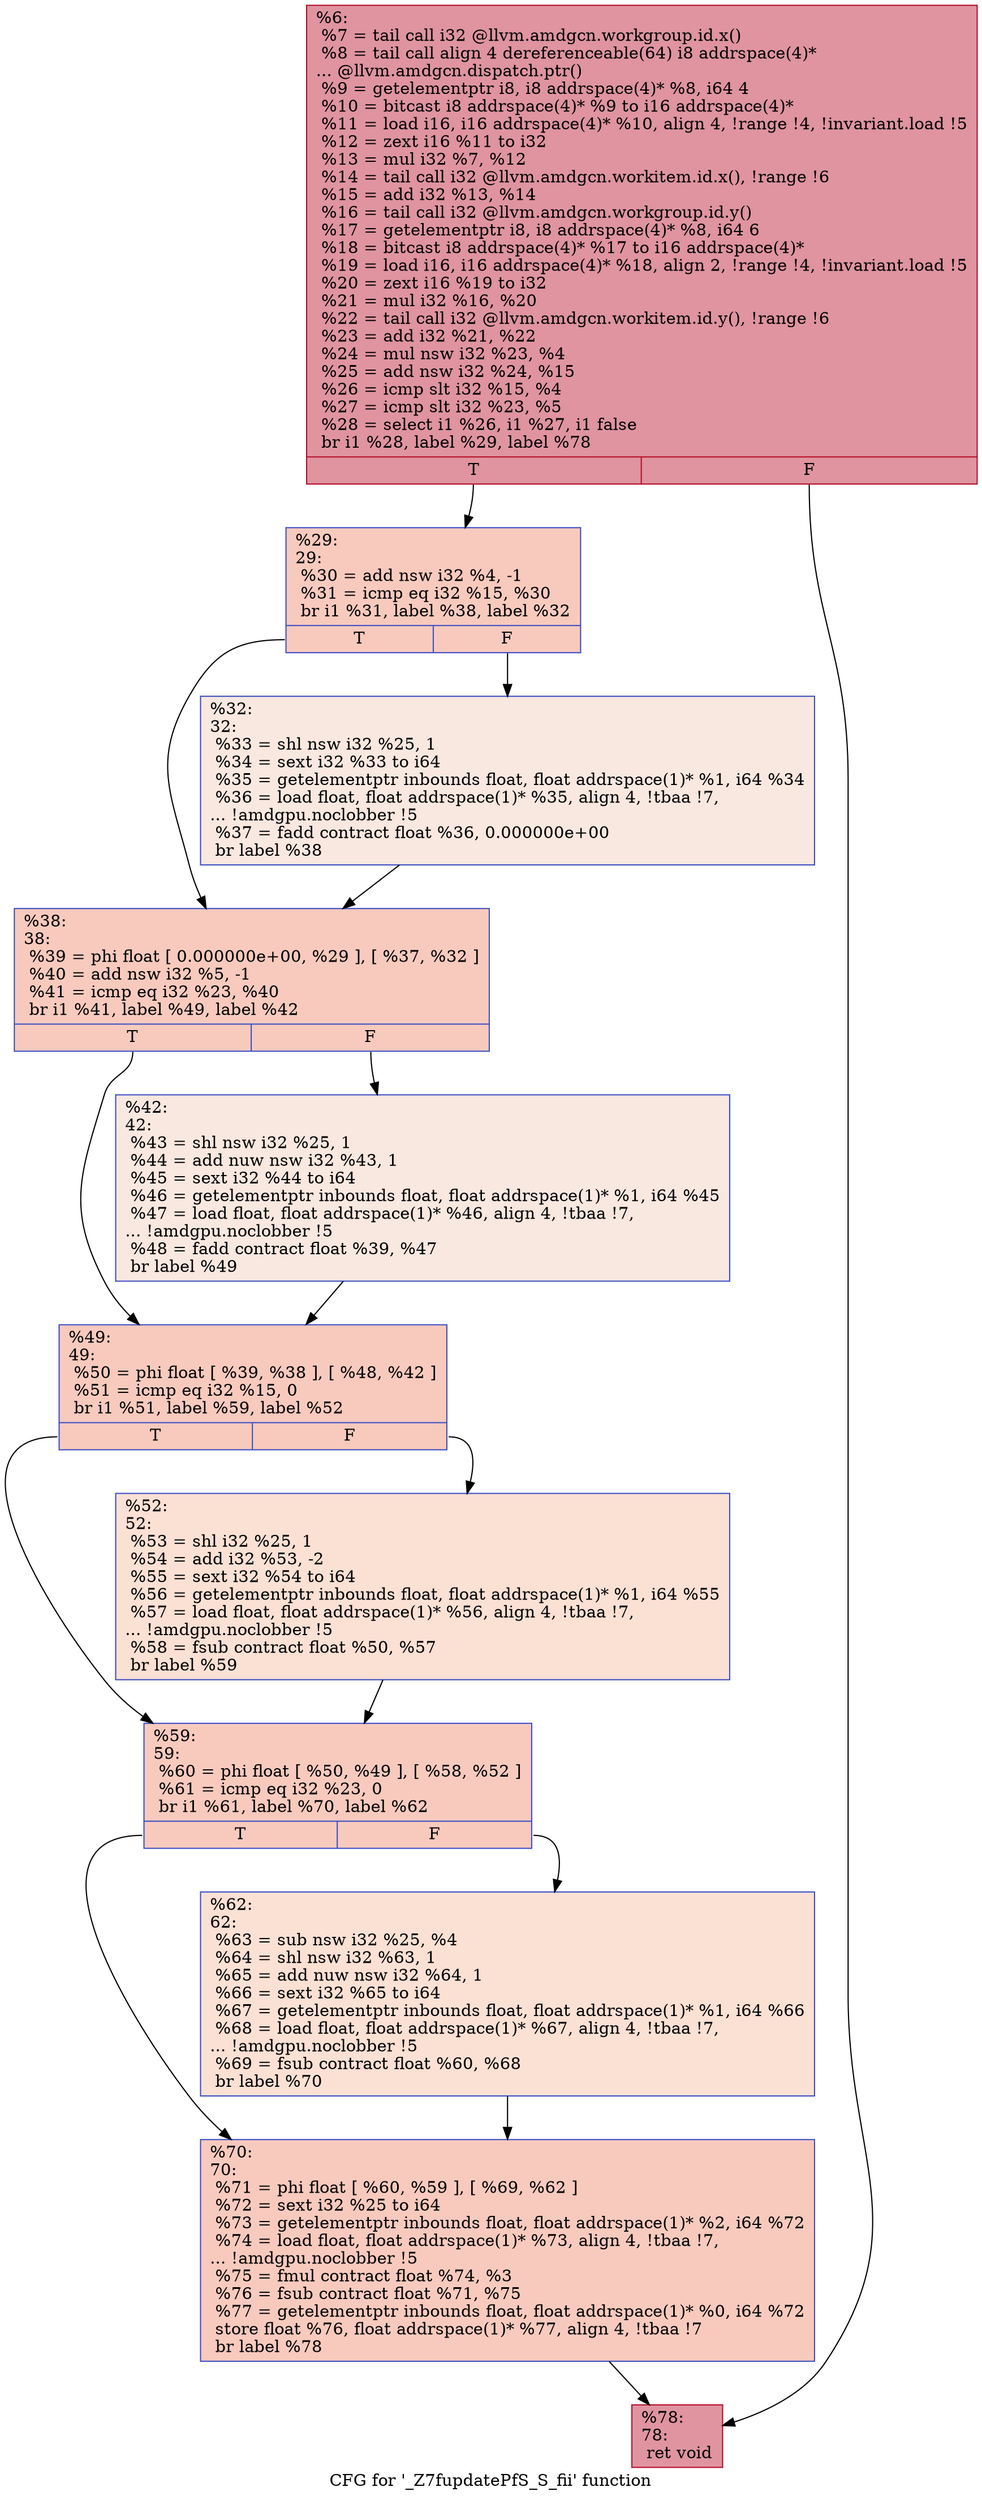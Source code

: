 digraph "CFG for '_Z7fupdatePfS_S_fii' function" {
	label="CFG for '_Z7fupdatePfS_S_fii' function";

	Node0x629ecd0 [shape=record,color="#b70d28ff", style=filled, fillcolor="#b70d2870",label="{%6:\l  %7 = tail call i32 @llvm.amdgcn.workgroup.id.x()\l  %8 = tail call align 4 dereferenceable(64) i8 addrspace(4)*\l... @llvm.amdgcn.dispatch.ptr()\l  %9 = getelementptr i8, i8 addrspace(4)* %8, i64 4\l  %10 = bitcast i8 addrspace(4)* %9 to i16 addrspace(4)*\l  %11 = load i16, i16 addrspace(4)* %10, align 4, !range !4, !invariant.load !5\l  %12 = zext i16 %11 to i32\l  %13 = mul i32 %7, %12\l  %14 = tail call i32 @llvm.amdgcn.workitem.id.x(), !range !6\l  %15 = add i32 %13, %14\l  %16 = tail call i32 @llvm.amdgcn.workgroup.id.y()\l  %17 = getelementptr i8, i8 addrspace(4)* %8, i64 6\l  %18 = bitcast i8 addrspace(4)* %17 to i16 addrspace(4)*\l  %19 = load i16, i16 addrspace(4)* %18, align 2, !range !4, !invariant.load !5\l  %20 = zext i16 %19 to i32\l  %21 = mul i32 %16, %20\l  %22 = tail call i32 @llvm.amdgcn.workitem.id.y(), !range !6\l  %23 = add i32 %21, %22\l  %24 = mul nsw i32 %23, %4\l  %25 = add nsw i32 %24, %15\l  %26 = icmp slt i32 %15, %4\l  %27 = icmp slt i32 %23, %5\l  %28 = select i1 %26, i1 %27, i1 false\l  br i1 %28, label %29, label %78\l|{<s0>T|<s1>F}}"];
	Node0x629ecd0:s0 -> Node0x62a2870;
	Node0x629ecd0:s1 -> Node0x62a2900;
	Node0x62a2870 [shape=record,color="#3d50c3ff", style=filled, fillcolor="#ef886b70",label="{%29:\l29:                                               \l  %30 = add nsw i32 %4, -1\l  %31 = icmp eq i32 %15, %30\l  br i1 %31, label %38, label %32\l|{<s0>T|<s1>F}}"];
	Node0x62a2870:s0 -> Node0x62a2b90;
	Node0x62a2870:s1 -> Node0x62a2be0;
	Node0x62a2be0 [shape=record,color="#3d50c3ff", style=filled, fillcolor="#f1ccb870",label="{%32:\l32:                                               \l  %33 = shl nsw i32 %25, 1\l  %34 = sext i32 %33 to i64\l  %35 = getelementptr inbounds float, float addrspace(1)* %1, i64 %34\l  %36 = load float, float addrspace(1)* %35, align 4, !tbaa !7,\l... !amdgpu.noclobber !5\l  %37 = fadd contract float %36, 0.000000e+00\l  br label %38\l}"];
	Node0x62a2be0 -> Node0x62a2b90;
	Node0x62a2b90 [shape=record,color="#3d50c3ff", style=filled, fillcolor="#ef886b70",label="{%38:\l38:                                               \l  %39 = phi float [ 0.000000e+00, %29 ], [ %37, %32 ]\l  %40 = add nsw i32 %5, -1\l  %41 = icmp eq i32 %23, %40\l  br i1 %41, label %49, label %42\l|{<s0>T|<s1>F}}"];
	Node0x62a2b90:s0 -> Node0x62a3f10;
	Node0x62a2b90:s1 -> Node0x62a3f60;
	Node0x62a3f60 [shape=record,color="#3d50c3ff", style=filled, fillcolor="#f1ccb870",label="{%42:\l42:                                               \l  %43 = shl nsw i32 %25, 1\l  %44 = add nuw nsw i32 %43, 1\l  %45 = sext i32 %44 to i64\l  %46 = getelementptr inbounds float, float addrspace(1)* %1, i64 %45\l  %47 = load float, float addrspace(1)* %46, align 4, !tbaa !7,\l... !amdgpu.noclobber !5\l  %48 = fadd contract float %39, %47\l  br label %49\l}"];
	Node0x62a3f60 -> Node0x62a3f10;
	Node0x62a3f10 [shape=record,color="#3d50c3ff", style=filled, fillcolor="#ef886b70",label="{%49:\l49:                                               \l  %50 = phi float [ %39, %38 ], [ %48, %42 ]\l  %51 = icmp eq i32 %15, 0\l  br i1 %51, label %59, label %52\l|{<s0>T|<s1>F}}"];
	Node0x62a3f10:s0 -> Node0x62a4bc0;
	Node0x62a3f10:s1 -> Node0x62a4c10;
	Node0x62a4c10 [shape=record,color="#3d50c3ff", style=filled, fillcolor="#f7b99e70",label="{%52:\l52:                                               \l  %53 = shl i32 %25, 1\l  %54 = add i32 %53, -2\l  %55 = sext i32 %54 to i64\l  %56 = getelementptr inbounds float, float addrspace(1)* %1, i64 %55\l  %57 = load float, float addrspace(1)* %56, align 4, !tbaa !7,\l... !amdgpu.noclobber !5\l  %58 = fsub contract float %50, %57\l  br label %59\l}"];
	Node0x62a4c10 -> Node0x62a4bc0;
	Node0x62a4bc0 [shape=record,color="#3d50c3ff", style=filled, fillcolor="#ef886b70",label="{%59:\l59:                                               \l  %60 = phi float [ %50, %49 ], [ %58, %52 ]\l  %61 = icmp eq i32 %23, 0\l  br i1 %61, label %70, label %62\l|{<s0>T|<s1>F}}"];
	Node0x62a4bc0:s0 -> Node0x62a5290;
	Node0x62a4bc0:s1 -> Node0x62a52e0;
	Node0x62a52e0 [shape=record,color="#3d50c3ff", style=filled, fillcolor="#f7b99e70",label="{%62:\l62:                                               \l  %63 = sub nsw i32 %25, %4\l  %64 = shl nsw i32 %63, 1\l  %65 = add nuw nsw i32 %64, 1\l  %66 = sext i32 %65 to i64\l  %67 = getelementptr inbounds float, float addrspace(1)* %1, i64 %66\l  %68 = load float, float addrspace(1)* %67, align 4, !tbaa !7,\l... !amdgpu.noclobber !5\l  %69 = fsub contract float %60, %68\l  br label %70\l}"];
	Node0x62a52e0 -> Node0x62a5290;
	Node0x62a5290 [shape=record,color="#3d50c3ff", style=filled, fillcolor="#ef886b70",label="{%70:\l70:                                               \l  %71 = phi float [ %60, %59 ], [ %69, %62 ]\l  %72 = sext i32 %25 to i64\l  %73 = getelementptr inbounds float, float addrspace(1)* %2, i64 %72\l  %74 = load float, float addrspace(1)* %73, align 4, !tbaa !7,\l... !amdgpu.noclobber !5\l  %75 = fmul contract float %74, %3\l  %76 = fsub contract float %71, %75\l  %77 = getelementptr inbounds float, float addrspace(1)* %0, i64 %72\l  store float %76, float addrspace(1)* %77, align 4, !tbaa !7\l  br label %78\l}"];
	Node0x62a5290 -> Node0x62a2900;
	Node0x62a2900 [shape=record,color="#b70d28ff", style=filled, fillcolor="#b70d2870",label="{%78:\l78:                                               \l  ret void\l}"];
}
